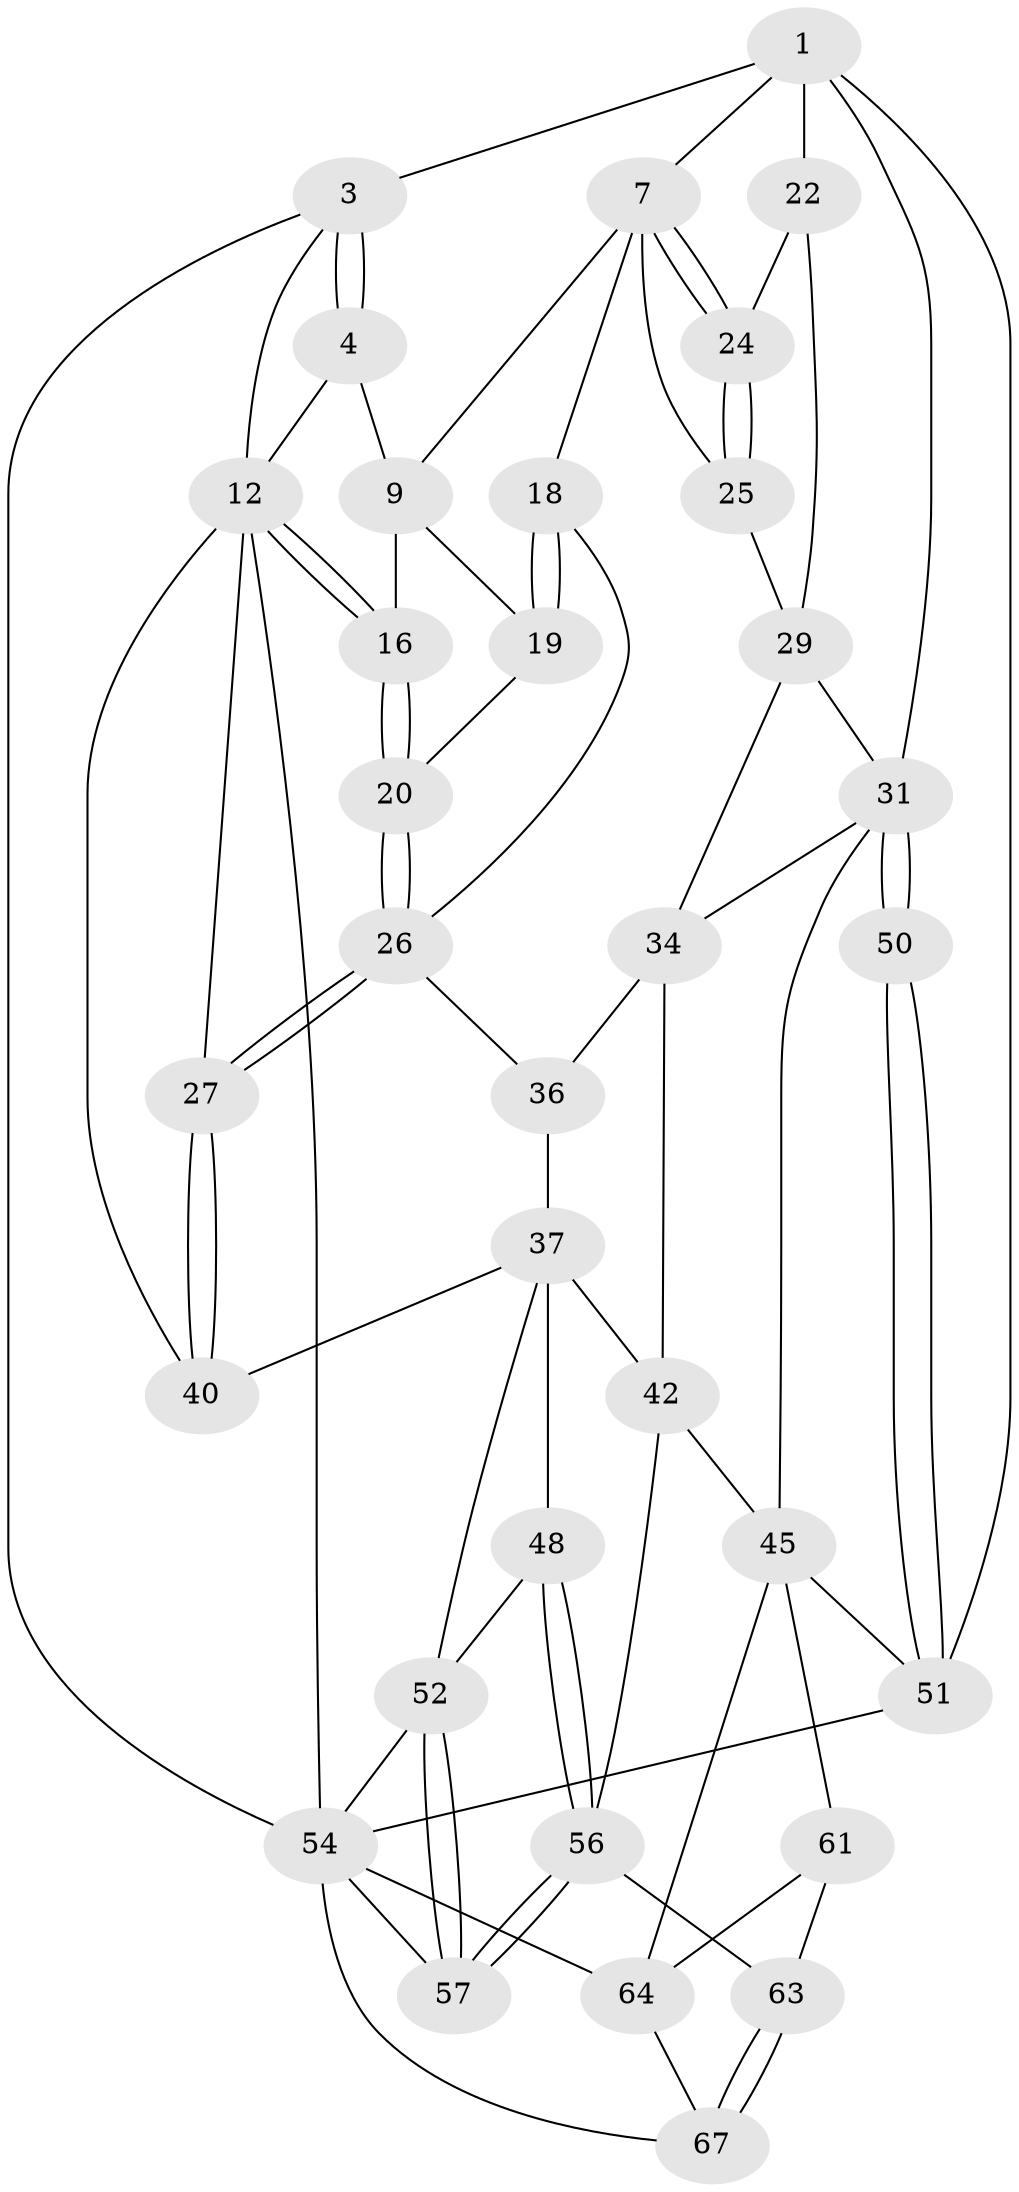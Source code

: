 // original degree distribution, {3: 0.029411764705882353, 6: 0.27941176470588236, 4: 0.3088235294117647, 5: 0.38235294117647056}
// Generated by graph-tools (version 1.1) at 2025/28/03/15/25 16:28:02]
// undirected, 34 vertices, 79 edges
graph export_dot {
graph [start="1"]
  node [color=gray90,style=filled];
  1 [pos="+0.8493442273589565+0",super="+2+6"];
  3 [pos="+0+0"];
  4 [pos="+0.24742843073023751+0",super="+5+11"];
  7 [pos="+0.8013513513738001+0.18345108170956523",super="+8"];
  9 [pos="+0.6018969633524354+0.13911266531596356",super="+10"];
  12 [pos="+0.2755123428395597+0.15341929848654037",super="+13"];
  16 [pos="+0.29058855061228345+0.18148312100680117"];
  18 [pos="+0.5579124447719913+0.35816709666424934"];
  19 [pos="+0.46230404790580193+0.2229588201211525"];
  20 [pos="+0.32248384168991806+0.2824893851282723"];
  22 [pos="+1+0.31024243453064304",super="+23"];
  24 [pos="+0.7629754118173158+0.28661099054913913"];
  25 [pos="+0.6200077561040213+0.3794821072067542"];
  26 [pos="+0.34114195848637313+0.37117650921567324",super="+28"];
  27 [pos="+0.046964284199925446+0.5180281029494399"];
  29 [pos="+0.8757391754389873+0.38340890713442805",super="+30"];
  31 [pos="+1+0.5088028523806363",super="+32"];
  34 [pos="+0.705044777796217+0.6123269396523159",super="+35"];
  36 [pos="+0.43016160989390906+0.5328669862220538"];
  37 [pos="+0.39163040282116107+0.5946964774196254",super="+38+43"];
  40 [pos="+0.03847277056692705+0.523179723558492"];
  42 [pos="+0.6870546808964484+0.6923272270203592",super="+47"];
  45 [pos="+0.7932873666570567+0.7602255520996057",super="+60+46"];
  48 [pos="+0.556619129519328+0.7206943701439509",super="+49"];
  50 [pos="+1+1"];
  51 [pos="+1+1"];
  52 [pos="+0.34137647701209983+0.816479067551723",super="+53"];
  54 [pos="+0.03425919139746492+0.9160937579644433",super="+66+55"];
  56 [pos="+0.41281263817160957+0.932633650624926",super="+59"];
  57 [pos="+0.3430280821671003+0.8301082835853949"];
  61 [pos="+0.6863102437668489+0.8518020335557362",super="+62"];
  63 [pos="+0.45115611377161907+1"];
  64 [pos="+1+1",super="+68"];
  67 [pos="+0.433586708755901+1"];
  1 -- 51;
  1 -- 3;
  1 -- 22 [weight=2];
  1 -- 31;
  1 -- 7;
  3 -- 4;
  3 -- 4;
  3 -- 12;
  3 -- 54;
  4 -- 9 [weight=2];
  4 -- 12;
  7 -- 24;
  7 -- 24;
  7 -- 9;
  7 -- 18;
  7 -- 25;
  9 -- 16;
  9 -- 19;
  12 -- 16;
  12 -- 16;
  12 -- 40;
  12 -- 27;
  12 -- 54;
  16 -- 20;
  16 -- 20;
  18 -- 19;
  18 -- 19;
  18 -- 26;
  19 -- 20;
  20 -- 26;
  20 -- 26;
  22 -- 24;
  22 -- 29;
  24 -- 25;
  24 -- 25;
  25 -- 29;
  26 -- 27;
  26 -- 27;
  26 -- 36;
  27 -- 40;
  27 -- 40;
  29 -- 31;
  29 -- 34;
  31 -- 50 [weight=2];
  31 -- 50;
  31 -- 34;
  31 -- 45;
  34 -- 42;
  34 -- 36;
  36 -- 37;
  37 -- 40;
  37 -- 52;
  37 -- 48 [weight=2];
  37 -- 42;
  42 -- 56;
  42 -- 45;
  45 -- 64;
  45 -- 51;
  45 -- 61;
  48 -- 56;
  48 -- 56;
  48 -- 52;
  50 -- 51;
  50 -- 51;
  51 -- 54;
  52 -- 57;
  52 -- 57;
  52 -- 54;
  54 -- 57;
  54 -- 67;
  54 -- 64;
  56 -- 57;
  56 -- 57;
  56 -- 63;
  61 -- 64;
  61 -- 63;
  63 -- 67;
  63 -- 67;
  64 -- 67;
}
